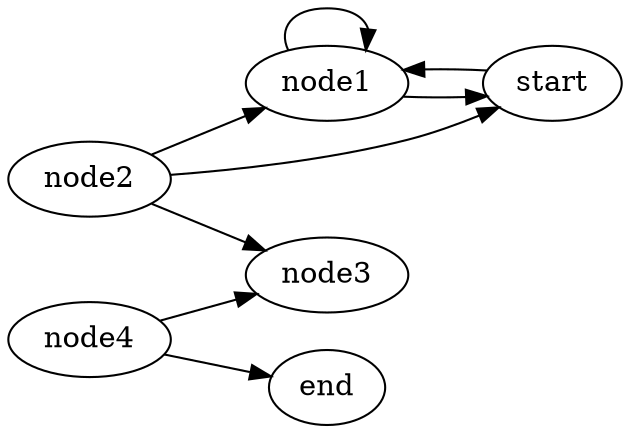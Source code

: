 digraph myGraph {
rankdir=LR;
size="8,5"
node1 -> start;
node1 -> node1;
node2 -> node1;
start -> node1;
node4 -> end;
node2 -> node3;
node2 -> start;
node4 -> node3;
}
